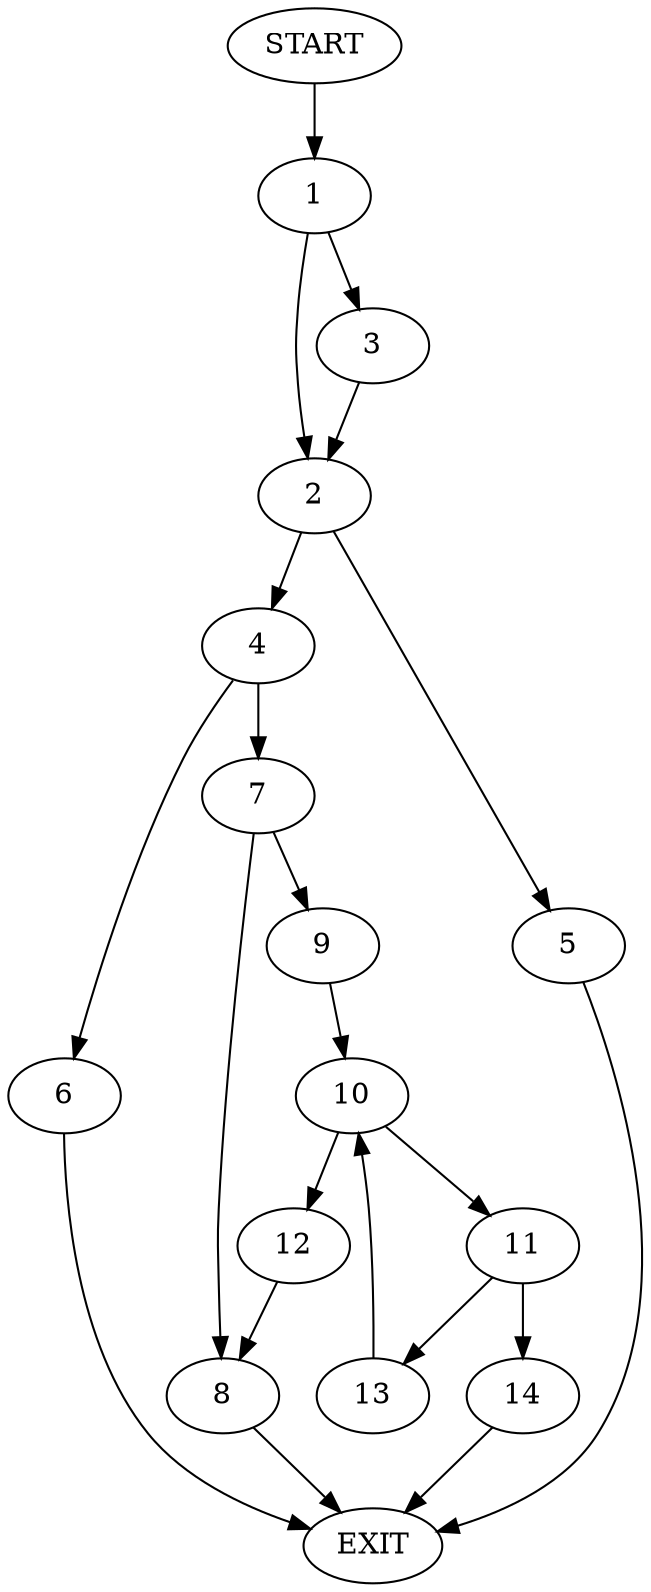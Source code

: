 digraph {
0 [label="START"]
15 [label="EXIT"]
0 -> 1
1 -> 2
1 -> 3
2 -> 4
2 -> 5
3 -> 2
5 -> 15
4 -> 6
4 -> 7
7 -> 8
7 -> 9
6 -> 15
9 -> 10
8 -> 15
10 -> 11
10 -> 12
11 -> 13
11 -> 14
12 -> 8
14 -> 15
13 -> 10
}
